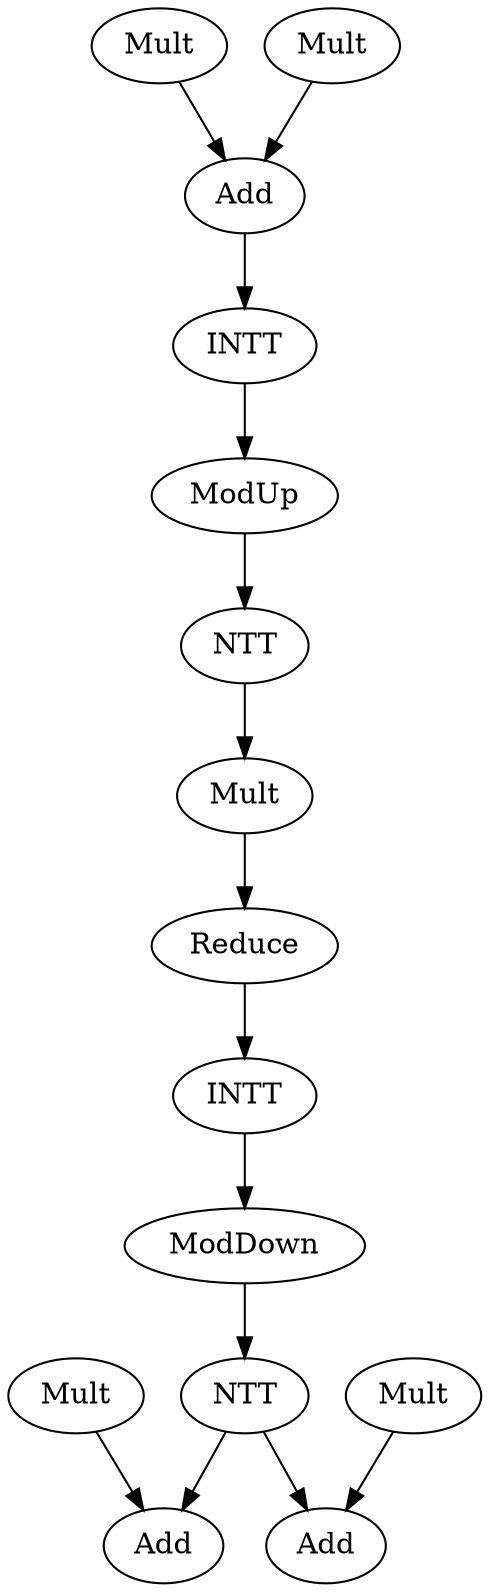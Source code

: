 digraph G {
0[label=Mult];
1[label=Mult];
2[label=Mult];
3[label=Mult];
4[label=Add];
5[label=INTT];
6[label=ModUp];
7[label=NTT];
8[label=Mult];
9[label=Reduce];
10[label=INTT];
11[label=ModDown];
12[label=NTT];
13[label=Add];
14[label=Add];
0->13 ;
1->4 ;
2->4 ;
3->14 ;
4->5 ;
5->6 ;
6->7 ;
7->8 ;
8->9 ;
9->10 ;
10->11 ;
11->12 ;
12->13 ;
12->14 ;
}
